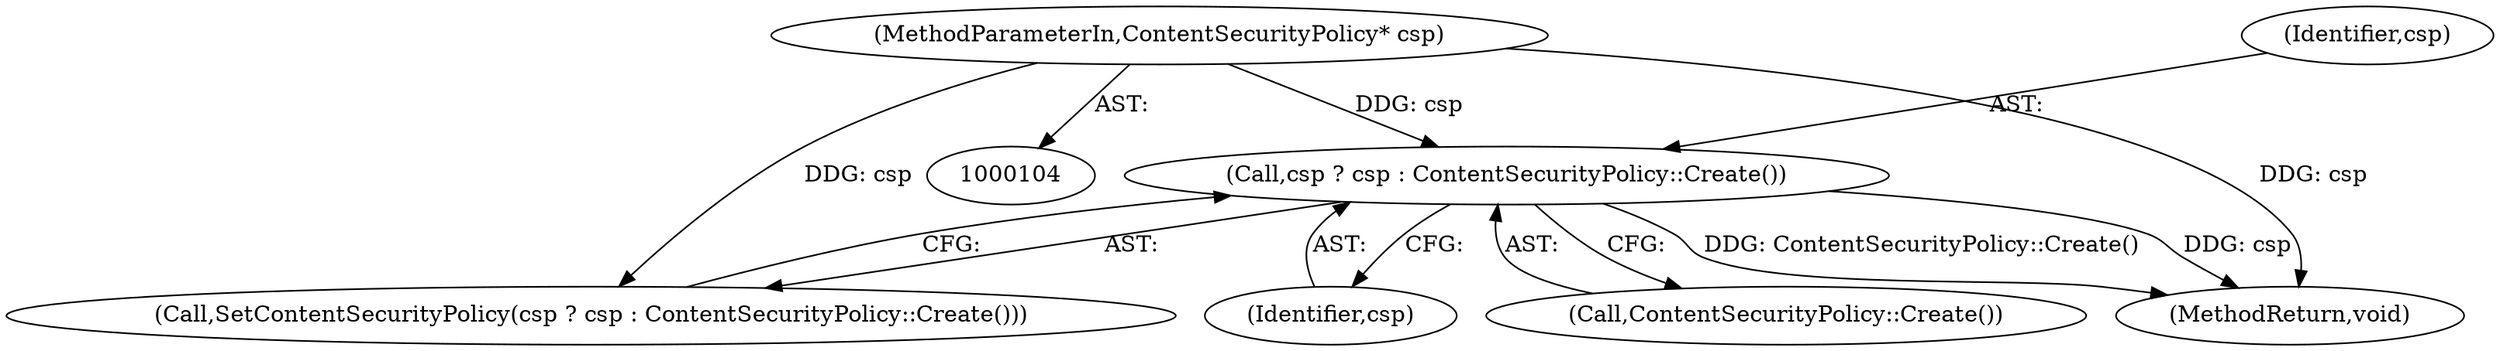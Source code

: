 digraph "0_Chrome_0ab2412a104d2f235d7b9fe19d30ef605a410832@pointer" {
"1000108" [label="(Call,csp ? csp : ContentSecurityPolicy::Create())"];
"1000105" [label="(MethodParameterIn,ContentSecurityPolicy* csp)"];
"1000108" [label="(Call,csp ? csp : ContentSecurityPolicy::Create())"];
"1000107" [label="(Call,SetContentSecurityPolicy(csp ? csp : ContentSecurityPolicy::Create()))"];
"1000110" [label="(Identifier,csp)"];
"1000109" [label="(Identifier,csp)"];
"1000111" [label="(Call,ContentSecurityPolicy::Create())"];
"1000158" [label="(MethodReturn,void)"];
"1000105" [label="(MethodParameterIn,ContentSecurityPolicy* csp)"];
"1000108" -> "1000107"  [label="AST: "];
"1000108" -> "1000110"  [label="CFG: "];
"1000108" -> "1000111"  [label="CFG: "];
"1000109" -> "1000108"  [label="AST: "];
"1000110" -> "1000108"  [label="AST: "];
"1000111" -> "1000108"  [label="AST: "];
"1000107" -> "1000108"  [label="CFG: "];
"1000108" -> "1000158"  [label="DDG: csp"];
"1000108" -> "1000158"  [label="DDG: ContentSecurityPolicy::Create()"];
"1000105" -> "1000108"  [label="DDG: csp"];
"1000105" -> "1000104"  [label="AST: "];
"1000105" -> "1000158"  [label="DDG: csp"];
"1000105" -> "1000107"  [label="DDG: csp"];
}
